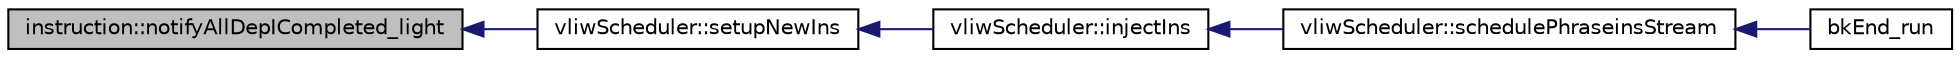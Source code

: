 digraph G
{
  edge [fontname="Helvetica",fontsize="10",labelfontname="Helvetica",labelfontsize="10"];
  node [fontname="Helvetica",fontsize="10",shape=record];
  rankdir=LR;
  Node1 [label="instruction::notifyAllDepICompleted_light",height=0.2,width=0.4,color="black", fillcolor="grey75", style="filled" fontcolor="black"];
  Node1 -> Node2 [dir=back,color="midnightblue",fontsize="10",style="solid",fontname="Helvetica"];
  Node2 [label="vliwScheduler::setupNewIns",height=0.2,width=0.4,color="black", fillcolor="white", style="filled",URL="$classvliwScheduler.html#afd1ec0df4e12e892ef2e1d6cd5a1ad3c"];
  Node2 -> Node3 [dir=back,color="midnightblue",fontsize="10",style="solid",fontname="Helvetica"];
  Node3 [label="vliwScheduler::injectIns",height=0.2,width=0.4,color="black", fillcolor="white", style="filled",URL="$classvliwScheduler.html#adc49e9c2b4208f4bf4fe3d1a465e409b"];
  Node3 -> Node4 [dir=back,color="midnightblue",fontsize="10",style="solid",fontname="Helvetica"];
  Node4 [label="vliwScheduler::schedulePhraseinsStream",height=0.2,width=0.4,color="black", fillcolor="white", style="filled",URL="$classvliwScheduler.html#a5abce2c71dce559d07f8f5de8f04c146"];
  Node4 -> Node5 [dir=back,color="midnightblue",fontsize="10",style="solid",fontname="Helvetica"];
  Node5 [label="bkEnd_run",height=0.2,width=0.4,color="black", fillcolor="white", style="filled",URL="$bkEnd_8h.html#a0de885ce07273f37e162ecb0e63ec95d"];
}
